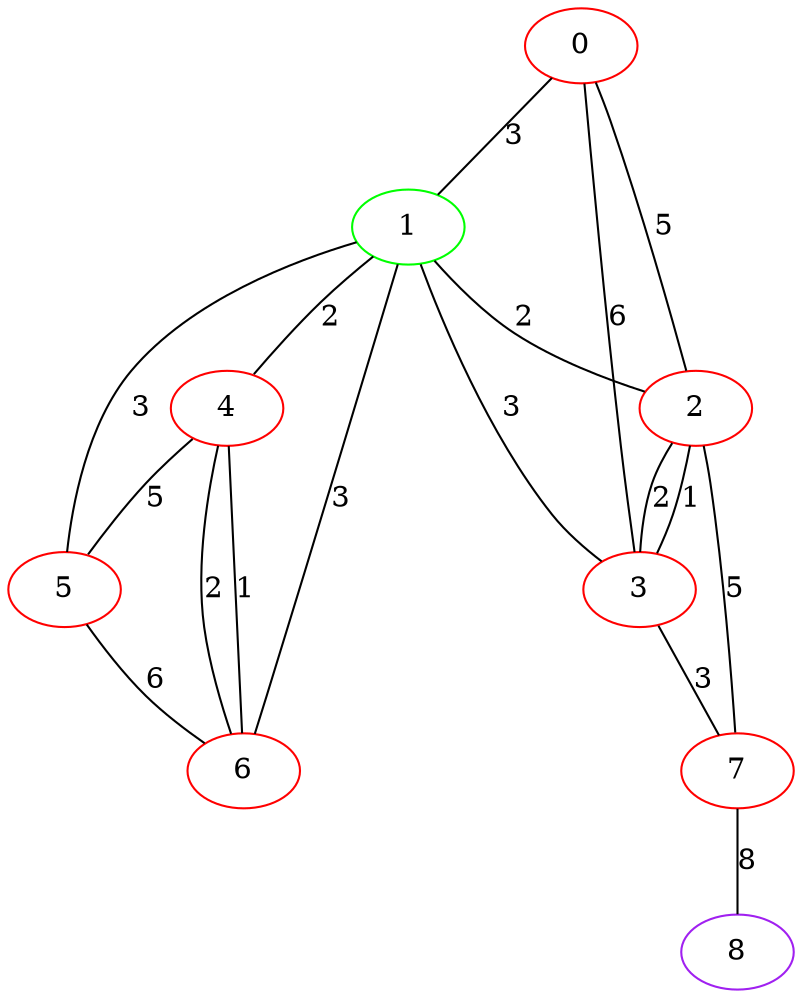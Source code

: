 graph "" {
0 [color=red, weight=1];
1 [color=green, weight=2];
2 [color=red, weight=1];
3 [color=red, weight=1];
4 [color=red, weight=1];
5 [color=red, weight=1];
6 [color=red, weight=1];
7 [color=red, weight=1];
8 [color=purple, weight=4];
0 -- 1  [key=0, label=3];
0 -- 2  [key=0, label=5];
0 -- 3  [key=0, label=6];
1 -- 2  [key=0, label=2];
1 -- 3  [key=0, label=3];
1 -- 4  [key=0, label=2];
1 -- 5  [key=0, label=3];
1 -- 6  [key=0, label=3];
2 -- 3  [key=0, label=2];
2 -- 3  [key=1, label=1];
2 -- 7  [key=0, label=5];
3 -- 7  [key=0, label=3];
4 -- 5  [key=0, label=5];
4 -- 6  [key=0, label=1];
4 -- 6  [key=1, label=2];
5 -- 6  [key=0, label=6];
7 -- 8  [key=0, label=8];
}

